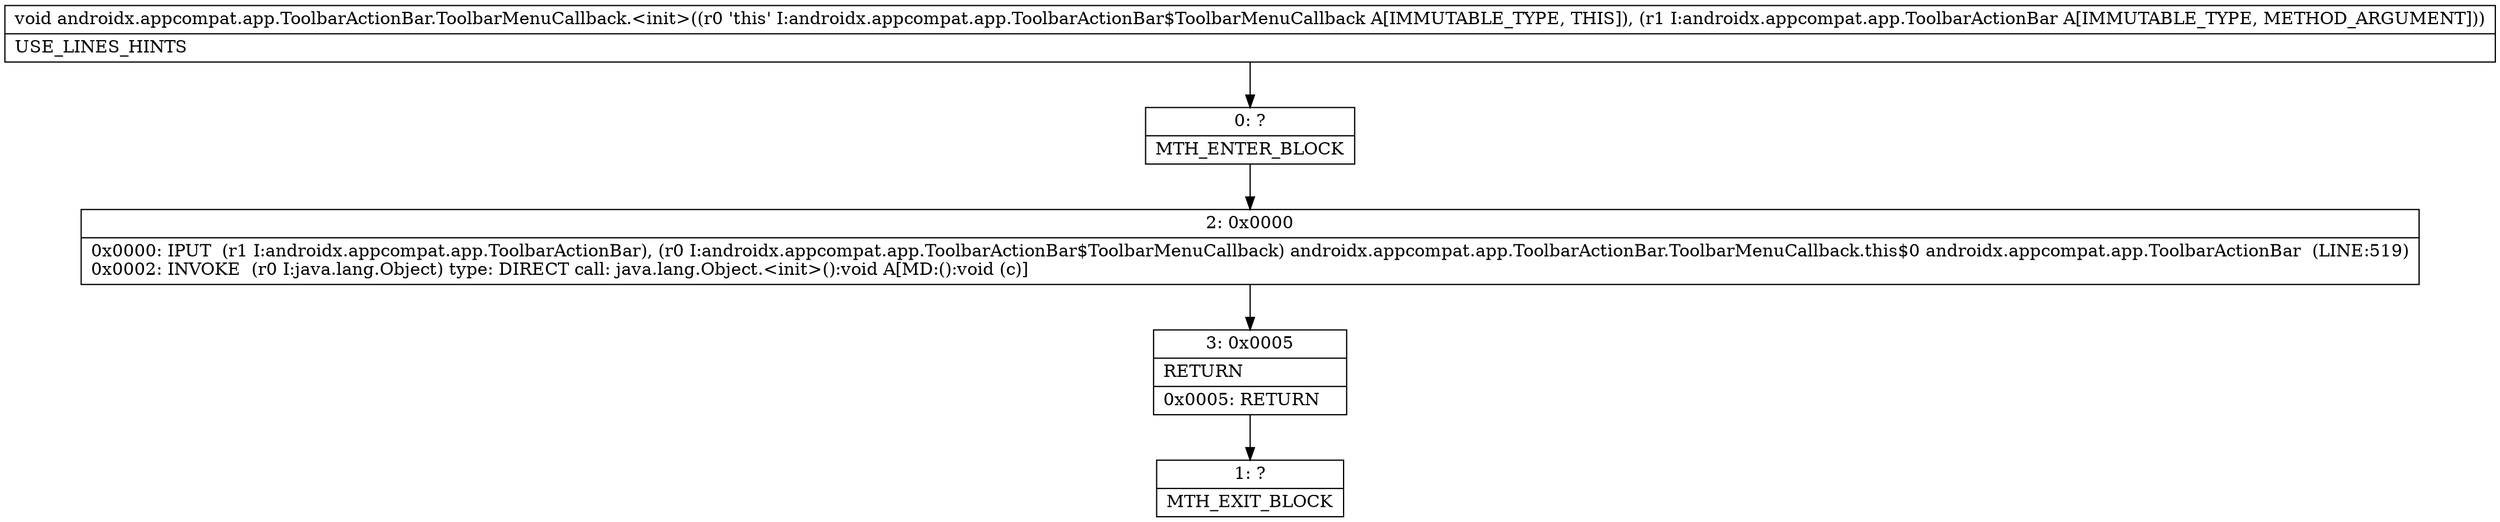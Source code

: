 digraph "CFG forandroidx.appcompat.app.ToolbarActionBar.ToolbarMenuCallback.\<init\>(Landroidx\/appcompat\/app\/ToolbarActionBar;)V" {
Node_0 [shape=record,label="{0\:\ ?|MTH_ENTER_BLOCK\l}"];
Node_2 [shape=record,label="{2\:\ 0x0000|0x0000: IPUT  (r1 I:androidx.appcompat.app.ToolbarActionBar), (r0 I:androidx.appcompat.app.ToolbarActionBar$ToolbarMenuCallback) androidx.appcompat.app.ToolbarActionBar.ToolbarMenuCallback.this$0 androidx.appcompat.app.ToolbarActionBar  (LINE:519)\l0x0002: INVOKE  (r0 I:java.lang.Object) type: DIRECT call: java.lang.Object.\<init\>():void A[MD:():void (c)]\l}"];
Node_3 [shape=record,label="{3\:\ 0x0005|RETURN\l|0x0005: RETURN   \l}"];
Node_1 [shape=record,label="{1\:\ ?|MTH_EXIT_BLOCK\l}"];
MethodNode[shape=record,label="{void androidx.appcompat.app.ToolbarActionBar.ToolbarMenuCallback.\<init\>((r0 'this' I:androidx.appcompat.app.ToolbarActionBar$ToolbarMenuCallback A[IMMUTABLE_TYPE, THIS]), (r1 I:androidx.appcompat.app.ToolbarActionBar A[IMMUTABLE_TYPE, METHOD_ARGUMENT]))  | USE_LINES_HINTS\l}"];
MethodNode -> Node_0;Node_0 -> Node_2;
Node_2 -> Node_3;
Node_3 -> Node_1;
}

